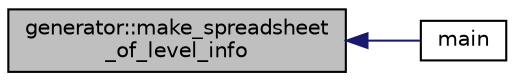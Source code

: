 digraph "generator::make_spreadsheet_of_level_info"
{
  edge [fontname="Helvetica",fontsize="10",labelfontname="Helvetica",labelfontsize="10"];
  node [fontname="Helvetica",fontsize="10",shape=record];
  rankdir="LR";
  Node13940 [label="generator::make_spreadsheet\l_of_level_info",height=0.2,width=0.4,color="black", fillcolor="grey75", style="filled", fontcolor="black"];
  Node13940 -> Node13941 [dir="back",color="midnightblue",fontsize="10",style="solid",fontname="Helvetica"];
  Node13941 [label="main",height=0.2,width=0.4,color="black", fillcolor="white", style="filled",URL="$d2/d11/codes_8h.html#a217dbf8b442f20279ea00b898af96f52"];
}
